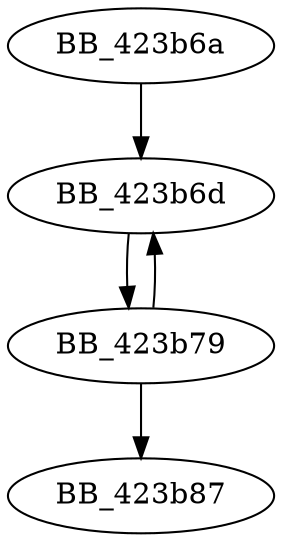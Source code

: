 DiGraph __initp_misc_cfltcvt_tab{
BB_423b6a->BB_423b6d
BB_423b6d->BB_423b79
BB_423b79->BB_423b6d
BB_423b79->BB_423b87
}
